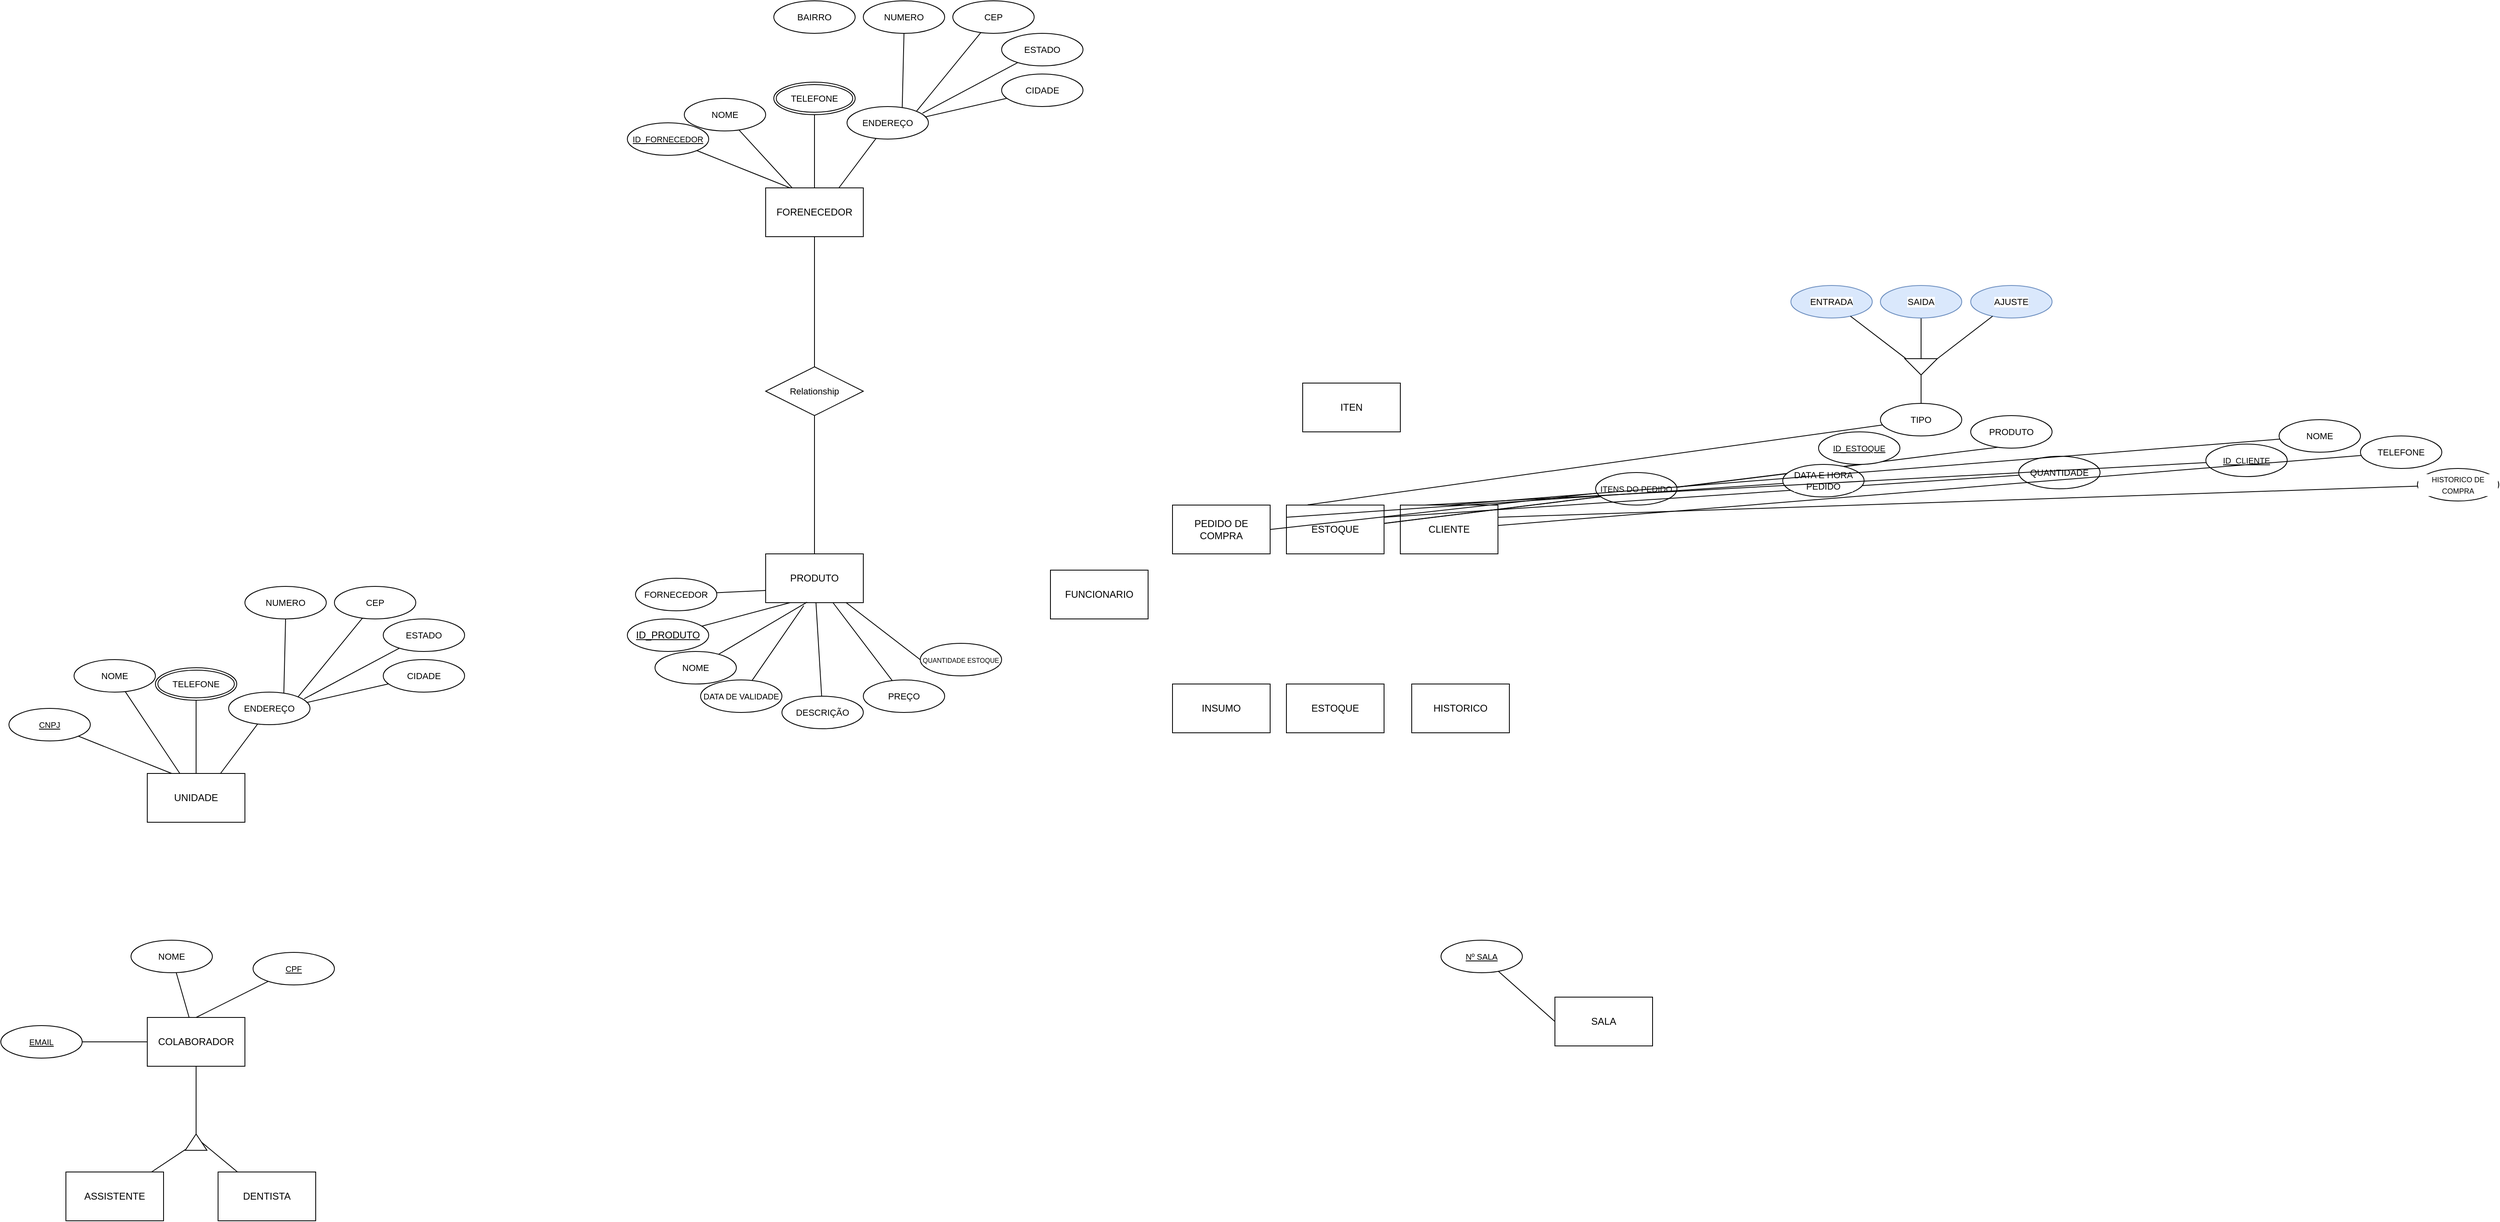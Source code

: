 <mxfile version="24.4.0" type="github">
  <diagram name="Página-1" id="sjnM--gIX61gZ9Nr2OTS">
    <mxGraphModel dx="3361" dy="2460" grid="1" gridSize="10" guides="1" tooltips="1" connect="1" arrows="1" fold="1" page="1" pageScale="1" pageWidth="827" pageHeight="1169" math="0" shadow="0">
      <root>
        <mxCell id="0" />
        <mxCell id="1" parent="0" />
        <mxCell id="8owuQO46JdRlv9yFXmdw-1" value="ITEN" style="rounded=0;whiteSpace=wrap;html=1;" vertex="1" parent="1">
          <mxGeometry x="800" y="-100" width="120" height="60" as="geometry" />
        </mxCell>
        <mxCell id="F1vruIVf_fd0uhkr9uQT-68" style="edgeStyle=none;rounded=0;orthogonalLoop=1;jettySize=auto;html=1;entryX=0.5;entryY=1;entryDx=0;entryDy=0;strokeColor=default;align=center;verticalAlign=middle;fontFamily=Helvetica;fontSize=11;fontColor=default;labelBackgroundColor=default;endArrow=none;endFill=0;" edge="1" parent="1" source="8owuQO46JdRlv9yFXmdw-3" target="F1vruIVf_fd0uhkr9uQT-67">
          <mxGeometry relative="1" as="geometry" />
        </mxCell>
        <mxCell id="8owuQO46JdRlv9yFXmdw-2" value="FUNCIONARIO" style="rounded=0;whiteSpace=wrap;html=1;" parent="1" vertex="1">
          <mxGeometry x="490" y="130" width="120" height="60" as="geometry" />
        </mxCell>
        <mxCell id="8owuQO46JdRlv9yFXmdw-3" value="PRODUTO" style="rounded=0;whiteSpace=wrap;html=1;direction=east;" parent="1" vertex="1">
          <mxGeometry x="140" y="110" width="120" height="60" as="geometry" />
        </mxCell>
        <mxCell id="8owuQO46JdRlv9yFXmdw-4" value="FORENECEDOR" style="rounded=0;whiteSpace=wrap;html=1;" parent="1" vertex="1">
          <mxGeometry x="140" y="-340" width="120" height="60" as="geometry" />
        </mxCell>
        <mxCell id="8owuQO46JdRlv9yFXmdw-5" value="PEDIDO DE COMPRA" style="rounded=0;whiteSpace=wrap;html=1;" parent="1" vertex="1">
          <mxGeometry x="640" y="50" width="120" height="60" as="geometry" />
        </mxCell>
        <mxCell id="8owuQO46JdRlv9yFXmdw-6" value="CLIENTE" style="rounded=0;whiteSpace=wrap;html=1;" parent="1" vertex="1">
          <mxGeometry x="920" y="50" width="120" height="60" as="geometry" />
        </mxCell>
        <mxCell id="F1vruIVf_fd0uhkr9uQT-33" style="edgeStyle=none;rounded=0;orthogonalLoop=1;jettySize=auto;html=1;strokeColor=default;align=center;verticalAlign=middle;fontFamily=Helvetica;fontSize=11;fontColor=default;labelBackgroundColor=default;endArrow=none;endFill=0;entryX=0.659;entryY=0.963;entryDx=0;entryDy=0;entryPerimeter=0;" edge="1" parent="1" source="8owuQO46JdRlv9yFXmdw-7" target="F1vruIVf_fd0uhkr9uQT-34">
          <mxGeometry relative="1" as="geometry">
            <mxPoint x="1430" y="-60" as="targetPoint" />
          </mxGeometry>
        </mxCell>
        <mxCell id="F1vruIVf_fd0uhkr9uQT-48" style="edgeStyle=none;rounded=0;orthogonalLoop=1;jettySize=auto;html=1;strokeColor=default;align=center;verticalAlign=middle;fontFamily=Helvetica;fontSize=11;fontColor=default;labelBackgroundColor=default;endArrow=none;endFill=0;entryX=0.33;entryY=0.974;entryDx=0;entryDy=0;entryPerimeter=0;" edge="1" parent="1" source="8owuQO46JdRlv9yFXmdw-7" target="F1vruIVf_fd0uhkr9uQT-50">
          <mxGeometry relative="1" as="geometry">
            <mxPoint x="1650" as="targetPoint" />
          </mxGeometry>
        </mxCell>
        <mxCell id="8owuQO46JdRlv9yFXmdw-7" value="ESTOQUE" style="rounded=0;whiteSpace=wrap;html=1;" parent="1" vertex="1">
          <mxGeometry x="780" y="50" width="120" height="60" as="geometry" />
        </mxCell>
        <mxCell id="8owuQO46JdRlv9yFXmdw-9" style="rounded=0;orthogonalLoop=1;jettySize=auto;html=1;endArrow=none;endFill=0;entryX=0.25;entryY=1;entryDx=0;entryDy=0;" parent="1" source="8owuQO46JdRlv9yFXmdw-8" target="8owuQO46JdRlv9yFXmdw-3" edge="1">
          <mxGeometry relative="1" as="geometry">
            <mxPoint x="170" y="370" as="targetPoint" />
          </mxGeometry>
        </mxCell>
        <mxCell id="8owuQO46JdRlv9yFXmdw-8" value="ID_PRODUTO" style="ellipse;whiteSpace=wrap;html=1;align=center;fontStyle=4;direction=east;" parent="1" vertex="1">
          <mxGeometry x="-30" y="190" width="100" height="40" as="geometry" />
        </mxCell>
        <mxCell id="8owuQO46JdRlv9yFXmdw-11" style="edgeStyle=none;rounded=0;orthogonalLoop=1;jettySize=auto;html=1;strokeColor=default;align=center;verticalAlign=middle;fontFamily=Helvetica;fontSize=11;fontColor=default;labelBackgroundColor=default;endArrow=none;endFill=0;entryX=0.425;entryY=0.989;entryDx=0;entryDy=0;entryPerimeter=0;" parent="1" source="8owuQO46JdRlv9yFXmdw-10" target="8owuQO46JdRlv9yFXmdw-3" edge="1">
          <mxGeometry relative="1" as="geometry">
            <mxPoint x="190.04" y="370" as="targetPoint" />
          </mxGeometry>
        </mxCell>
        <mxCell id="8owuQO46JdRlv9yFXmdw-10" value="NOME" style="ellipse;whiteSpace=wrap;html=1;align=center;fontFamily=Helvetica;fontSize=11;fontColor=default;labelBackgroundColor=default;direction=east;" parent="1" vertex="1">
          <mxGeometry x="4" y="230" width="100" height="40" as="geometry" />
        </mxCell>
        <mxCell id="8owuQO46JdRlv9yFXmdw-13" style="edgeStyle=none;rounded=0;orthogonalLoop=1;jettySize=auto;html=1;strokeColor=default;align=center;verticalAlign=middle;fontFamily=Helvetica;fontSize=11;fontColor=default;labelBackgroundColor=default;endArrow=none;endFill=0;" parent="1" source="8owuQO46JdRlv9yFXmdw-12" target="8owuQO46JdRlv9yFXmdw-3" edge="1">
          <mxGeometry relative="1" as="geometry">
            <mxPoint x="207.5" y="370" as="targetPoint" />
          </mxGeometry>
        </mxCell>
        <mxCell id="8owuQO46JdRlv9yFXmdw-12" value="DESCRIÇÃO" style="ellipse;whiteSpace=wrap;html=1;align=center;fontFamily=Helvetica;fontSize=11;fontColor=default;labelBackgroundColor=default;direction=east;" parent="1" vertex="1">
          <mxGeometry x="160" y="285" width="100" height="40" as="geometry" />
        </mxCell>
        <mxCell id="8owuQO46JdRlv9yFXmdw-16" style="edgeStyle=none;rounded=0;orthogonalLoop=1;jettySize=auto;html=1;strokeColor=default;align=center;verticalAlign=middle;fontFamily=Helvetica;fontSize=11;fontColor=default;labelBackgroundColor=default;endArrow=none;endFill=0;" parent="1" source="8owuQO46JdRlv9yFXmdw-14" target="8owuQO46JdRlv9yFXmdw-3" edge="1">
          <mxGeometry relative="1" as="geometry">
            <mxPoint x="227.692" y="370" as="targetPoint" />
          </mxGeometry>
        </mxCell>
        <mxCell id="8owuQO46JdRlv9yFXmdw-14" value="PREÇO" style="ellipse;whiteSpace=wrap;html=1;align=center;fontFamily=Helvetica;fontSize=11;fontColor=default;labelBackgroundColor=default;direction=east;" parent="1" vertex="1">
          <mxGeometry x="260" y="265" width="100" height="40" as="geometry" />
        </mxCell>
        <mxCell id="8owuQO46JdRlv9yFXmdw-17" style="edgeStyle=none;rounded=0;orthogonalLoop=1;jettySize=auto;html=1;strokeColor=default;align=center;verticalAlign=middle;fontFamily=Helvetica;fontSize=11;fontColor=default;labelBackgroundColor=default;endArrow=none;endFill=0;exitX=0.187;exitY=0.864;exitDx=0;exitDy=0;exitPerimeter=0;" parent="1" source="8owuQO46JdRlv9yFXmdw-19" target="8owuQO46JdRlv9yFXmdw-3" edge="1">
          <mxGeometry relative="1" as="geometry">
            <mxPoint x="364.645" y="304.142" as="sourcePoint" />
            <mxPoint x="247.203" y="370" as="targetPoint" />
          </mxGeometry>
        </mxCell>
        <mxCell id="8owuQO46JdRlv9yFXmdw-19" value="&lt;font style=&quot;font-size: 8px;&quot;&gt;QUANTIDADE ESTOQUE&lt;/font&gt;" style="ellipse;whiteSpace=wrap;html=1;align=center;fontFamily=Helvetica;fontSize=11;fontColor=default;labelBackgroundColor=default;direction=east;" parent="1" vertex="1">
          <mxGeometry x="330" y="220" width="100" height="40" as="geometry" />
        </mxCell>
        <mxCell id="8owuQO46JdRlv9yFXmdw-22" style="edgeStyle=none;rounded=0;orthogonalLoop=1;jettySize=auto;html=1;strokeColor=default;align=center;verticalAlign=middle;fontFamily=Helvetica;fontSize=11;fontColor=default;labelBackgroundColor=default;endArrow=none;endFill=0;entryX=0;entryY=0.75;entryDx=0;entryDy=0;" parent="1" source="8owuQO46JdRlv9yFXmdw-21" target="8owuQO46JdRlv9yFXmdw-3" edge="1">
          <mxGeometry relative="1" as="geometry">
            <mxPoint x="147.08" y="369.88" as="targetPoint" />
          </mxGeometry>
        </mxCell>
        <mxCell id="8owuQO46JdRlv9yFXmdw-21" value="FORNECEDOR" style="ellipse;whiteSpace=wrap;html=1;align=center;fontFamily=Helvetica;fontSize=11;fontColor=default;labelBackgroundColor=default;direction=east;" parent="1" vertex="1">
          <mxGeometry x="-20" y="140" width="100" height="40" as="geometry" />
        </mxCell>
        <mxCell id="8owuQO46JdRlv9yFXmdw-24" style="edgeStyle=none;rounded=0;orthogonalLoop=1;jettySize=auto;html=1;strokeColor=default;align=center;verticalAlign=middle;fontFamily=Helvetica;fontSize=11;fontColor=default;labelBackgroundColor=default;endArrow=none;endFill=0;entryX=0.39;entryY=1.06;entryDx=0;entryDy=0;entryPerimeter=0;" parent="1" source="8owuQO46JdRlv9yFXmdw-23" target="8owuQO46JdRlv9yFXmdw-3" edge="1">
          <mxGeometry relative="1" as="geometry">
            <mxPoint x="200" y="170" as="targetPoint" />
          </mxGeometry>
        </mxCell>
        <mxCell id="8owuQO46JdRlv9yFXmdw-23" value="&lt;font style=&quot;font-size: 10px;&quot;&gt;DATA DE VALIDADE&lt;/font&gt;" style="ellipse;whiteSpace=wrap;html=1;align=center;fontFamily=Helvetica;fontSize=11;fontColor=default;labelBackgroundColor=default;direction=east;" parent="1" vertex="1">
          <mxGeometry x="60" y="265" width="100" height="40" as="geometry" />
        </mxCell>
        <mxCell id="8owuQO46JdRlv9yFXmdw-26" style="edgeStyle=none;rounded=0;orthogonalLoop=1;jettySize=auto;html=1;entryX=0.25;entryY=0;entryDx=0;entryDy=0;strokeColor=default;align=center;verticalAlign=middle;fontFamily=Helvetica;fontSize=11;fontColor=default;labelBackgroundColor=default;endArrow=none;endFill=0;" parent="1" source="8owuQO46JdRlv9yFXmdw-25" target="8owuQO46JdRlv9yFXmdw-4" edge="1">
          <mxGeometry relative="1" as="geometry" />
        </mxCell>
        <mxCell id="8owuQO46JdRlv9yFXmdw-25" value="&lt;font style=&quot;font-size: 10px;&quot;&gt;ID_FORNECEDOR&lt;/font&gt;" style="ellipse;whiteSpace=wrap;html=1;align=center;fontStyle=4;" parent="1" vertex="1">
          <mxGeometry x="-30" y="-420" width="100" height="40" as="geometry" />
        </mxCell>
        <mxCell id="8owuQO46JdRlv9yFXmdw-29" style="edgeStyle=none;rounded=0;orthogonalLoop=1;jettySize=auto;html=1;strokeColor=default;align=center;verticalAlign=middle;fontFamily=Helvetica;fontSize=11;fontColor=default;labelBackgroundColor=default;endArrow=none;endFill=0;" parent="1" source="8owuQO46JdRlv9yFXmdw-27" target="8owuQO46JdRlv9yFXmdw-4" edge="1">
          <mxGeometry relative="1" as="geometry" />
        </mxCell>
        <mxCell id="8owuQO46JdRlv9yFXmdw-27" value="NOME" style="ellipse;whiteSpace=wrap;html=1;align=center;fontFamily=Helvetica;fontSize=11;fontColor=default;labelBackgroundColor=default;" parent="1" vertex="1">
          <mxGeometry x="40" y="-450" width="100" height="40" as="geometry" />
        </mxCell>
        <mxCell id="8owuQO46JdRlv9yFXmdw-30" style="edgeStyle=none;rounded=0;orthogonalLoop=1;jettySize=auto;html=1;strokeColor=default;align=center;verticalAlign=middle;fontFamily=Helvetica;fontSize=11;fontColor=default;labelBackgroundColor=default;endArrow=none;endFill=0;" parent="1" source="8owuQO46JdRlv9yFXmdw-28" target="8owuQO46JdRlv9yFXmdw-4" edge="1">
          <mxGeometry relative="1" as="geometry" />
        </mxCell>
        <mxCell id="8owuQO46JdRlv9yFXmdw-28" value="TELEFONE" style="ellipse;shape=doubleEllipse;margin=3;whiteSpace=wrap;html=1;align=center;fontFamily=Helvetica;fontSize=11;fontColor=default;labelBackgroundColor=default;" parent="1" vertex="1">
          <mxGeometry x="150" y="-470" width="100" height="40" as="geometry" />
        </mxCell>
        <mxCell id="8owuQO46JdRlv9yFXmdw-32" style="edgeStyle=none;rounded=0;orthogonalLoop=1;jettySize=auto;html=1;entryX=0.75;entryY=0;entryDx=0;entryDy=0;strokeColor=default;align=center;verticalAlign=middle;fontFamily=Helvetica;fontSize=11;fontColor=default;labelBackgroundColor=default;endArrow=none;endFill=0;" parent="1" source="8owuQO46JdRlv9yFXmdw-31" target="8owuQO46JdRlv9yFXmdw-4" edge="1">
          <mxGeometry relative="1" as="geometry" />
        </mxCell>
        <mxCell id="8owuQO46JdRlv9yFXmdw-33" style="edgeStyle=none;rounded=0;orthogonalLoop=1;jettySize=auto;html=1;strokeColor=default;align=center;verticalAlign=middle;fontFamily=Helvetica;fontSize=11;fontColor=default;labelBackgroundColor=default;endArrow=none;endFill=0;entryX=0.5;entryY=1;entryDx=0;entryDy=0;exitX=0.678;exitY=0.066;exitDx=0;exitDy=0;exitPerimeter=0;" parent="1" source="8owuQO46JdRlv9yFXmdw-31" target="8owuQO46JdRlv9yFXmdw-34" edge="1">
          <mxGeometry relative="1" as="geometry">
            <mxPoint x="310" y="-520" as="targetPoint" />
          </mxGeometry>
        </mxCell>
        <mxCell id="8owuQO46JdRlv9yFXmdw-31" value="ENDEREÇO" style="ellipse;whiteSpace=wrap;html=1;align=center;fontFamily=Helvetica;fontSize=11;fontColor=default;labelBackgroundColor=default;" parent="1" vertex="1">
          <mxGeometry x="240" y="-440" width="100" height="40" as="geometry" />
        </mxCell>
        <mxCell id="8owuQO46JdRlv9yFXmdw-34" value="NUMERO" style="ellipse;whiteSpace=wrap;html=1;align=center;fontFamily=Helvetica;fontSize=11;fontColor=default;labelBackgroundColor=default;" parent="1" vertex="1">
          <mxGeometry x="260" y="-570" width="100" height="40" as="geometry" />
        </mxCell>
        <mxCell id="8owuQO46JdRlv9yFXmdw-36" style="edgeStyle=none;rounded=0;orthogonalLoop=1;jettySize=auto;html=1;entryX=1;entryY=0;entryDx=0;entryDy=0;strokeColor=default;align=center;verticalAlign=middle;fontFamily=Helvetica;fontSize=11;fontColor=default;labelBackgroundColor=default;endArrow=none;endFill=0;" parent="1" source="8owuQO46JdRlv9yFXmdw-35" target="8owuQO46JdRlv9yFXmdw-31" edge="1">
          <mxGeometry relative="1" as="geometry" />
        </mxCell>
        <mxCell id="8owuQO46JdRlv9yFXmdw-35" value="CEP" style="ellipse;whiteSpace=wrap;html=1;align=center;fontFamily=Helvetica;fontSize=11;fontColor=default;labelBackgroundColor=default;" parent="1" vertex="1">
          <mxGeometry x="370" y="-570" width="100" height="40" as="geometry" />
        </mxCell>
        <mxCell id="8owuQO46JdRlv9yFXmdw-37" value="ESTADO" style="ellipse;whiteSpace=wrap;html=1;align=center;fontFamily=Helvetica;fontSize=11;fontColor=default;labelBackgroundColor=default;" parent="1" vertex="1">
          <mxGeometry x="430" y="-530" width="100" height="40" as="geometry" />
        </mxCell>
        <mxCell id="8owuQO46JdRlv9yFXmdw-38" value="CIDADE" style="ellipse;whiteSpace=wrap;html=1;align=center;fontFamily=Helvetica;fontSize=11;fontColor=default;labelBackgroundColor=default;" parent="1" vertex="1">
          <mxGeometry x="430" y="-480" width="100" height="40" as="geometry" />
        </mxCell>
        <mxCell id="8owuQO46JdRlv9yFXmdw-39" style="edgeStyle=none;rounded=0;orthogonalLoop=1;jettySize=auto;html=1;entryX=0.956;entryY=0.321;entryDx=0;entryDy=0;entryPerimeter=0;strokeColor=default;align=center;verticalAlign=middle;fontFamily=Helvetica;fontSize=11;fontColor=default;labelBackgroundColor=default;endArrow=none;endFill=0;" parent="1" source="8owuQO46JdRlv9yFXmdw-38" target="8owuQO46JdRlv9yFXmdw-31" edge="1">
          <mxGeometry relative="1" as="geometry" />
        </mxCell>
        <mxCell id="8owuQO46JdRlv9yFXmdw-40" style="edgeStyle=none;rounded=0;orthogonalLoop=1;jettySize=auto;html=1;entryX=0.928;entryY=0.205;entryDx=0;entryDy=0;entryPerimeter=0;strokeColor=default;align=center;verticalAlign=middle;fontFamily=Helvetica;fontSize=11;fontColor=default;labelBackgroundColor=default;endArrow=none;endFill=0;" parent="1" source="8owuQO46JdRlv9yFXmdw-37" target="8owuQO46JdRlv9yFXmdw-31" edge="1">
          <mxGeometry relative="1" as="geometry" />
        </mxCell>
        <mxCell id="8owuQO46JdRlv9yFXmdw-41" value="BAIRRO" style="ellipse;whiteSpace=wrap;html=1;align=center;fontFamily=Helvetica;fontSize=11;fontColor=default;labelBackgroundColor=default;" parent="1" vertex="1">
          <mxGeometry x="150" y="-570" width="100" height="40" as="geometry" />
        </mxCell>
        <mxCell id="3QUPYxiof6qL5VCBH--U-45" style="edgeStyle=none;rounded=0;orthogonalLoop=1;jettySize=auto;html=1;entryX=1;entryY=0.5;entryDx=0;entryDy=0;strokeColor=default;align=center;verticalAlign=middle;fontFamily=Helvetica;fontSize=11;fontColor=default;labelBackgroundColor=default;endArrow=none;endFill=0;" edge="1" parent="1" source="stdZAMXeohNEDubxUgeH-2" target="3QUPYxiof6qL5VCBH--U-41">
          <mxGeometry relative="1" as="geometry" />
        </mxCell>
        <mxCell id="stdZAMXeohNEDubxUgeH-2" value="COLABORADOR" style="rounded=0;whiteSpace=wrap;html=1;" vertex="1" parent="1">
          <mxGeometry x="-620" y="680" width="120" height="60" as="geometry" />
        </mxCell>
        <mxCell id="stdZAMXeohNEDubxUgeH-3" value="SALA" style="rounded=0;whiteSpace=wrap;html=1;" vertex="1" parent="1">
          <mxGeometry x="1110" y="655" width="120" height="60" as="geometry" />
        </mxCell>
        <mxCell id="stdZAMXeohNEDubxUgeH-4" value="INSUMO" style="rounded=0;whiteSpace=wrap;html=1;" vertex="1" parent="1">
          <mxGeometry x="640" y="270" width="120" height="60" as="geometry" />
        </mxCell>
        <mxCell id="stdZAMXeohNEDubxUgeH-5" value="ESTOQUE" style="rounded=0;whiteSpace=wrap;html=1;" vertex="1" parent="1">
          <mxGeometry x="780" y="270" width="120" height="60" as="geometry" />
        </mxCell>
        <mxCell id="stdZAMXeohNEDubxUgeH-6" value="HISTORICO" style="rounded=0;whiteSpace=wrap;html=1;" vertex="1" parent="1">
          <mxGeometry x="934" y="270" width="120" height="60" as="geometry" />
        </mxCell>
        <mxCell id="3QUPYxiof6qL5VCBH--U-23" value="UNIDADE" style="rounded=0;whiteSpace=wrap;html=1;" vertex="1" parent="1">
          <mxGeometry x="-620" y="380" width="120" height="60" as="geometry" />
        </mxCell>
        <mxCell id="3QUPYxiof6qL5VCBH--U-24" style="edgeStyle=none;rounded=0;orthogonalLoop=1;jettySize=auto;html=1;entryX=0.25;entryY=0;entryDx=0;entryDy=0;strokeColor=default;align=center;verticalAlign=middle;fontFamily=Helvetica;fontSize=11;fontColor=default;labelBackgroundColor=default;endArrow=none;endFill=0;" edge="1" parent="1" source="3QUPYxiof6qL5VCBH--U-25" target="3QUPYxiof6qL5VCBH--U-23">
          <mxGeometry relative="1" as="geometry" />
        </mxCell>
        <mxCell id="3QUPYxiof6qL5VCBH--U-25" value="&lt;span style=&quot;font-size: 10px;&quot;&gt;CNPJ&lt;/span&gt;" style="ellipse;whiteSpace=wrap;html=1;align=center;fontStyle=4;" vertex="1" parent="1">
          <mxGeometry x="-790" y="300" width="100" height="40" as="geometry" />
        </mxCell>
        <mxCell id="3QUPYxiof6qL5VCBH--U-26" style="edgeStyle=none;rounded=0;orthogonalLoop=1;jettySize=auto;html=1;strokeColor=default;align=center;verticalAlign=middle;fontFamily=Helvetica;fontSize=11;fontColor=default;labelBackgroundColor=default;endArrow=none;endFill=0;" edge="1" parent="1" source="3QUPYxiof6qL5VCBH--U-27" target="3QUPYxiof6qL5VCBH--U-23">
          <mxGeometry relative="1" as="geometry" />
        </mxCell>
        <mxCell id="3QUPYxiof6qL5VCBH--U-27" value="NOME" style="ellipse;whiteSpace=wrap;html=1;align=center;fontFamily=Helvetica;fontSize=11;fontColor=default;labelBackgroundColor=default;" vertex="1" parent="1">
          <mxGeometry x="-710" y="240" width="100" height="40" as="geometry" />
        </mxCell>
        <mxCell id="3QUPYxiof6qL5VCBH--U-28" style="edgeStyle=none;rounded=0;orthogonalLoop=1;jettySize=auto;html=1;strokeColor=default;align=center;verticalAlign=middle;fontFamily=Helvetica;fontSize=11;fontColor=default;labelBackgroundColor=default;endArrow=none;endFill=0;" edge="1" parent="1" source="3QUPYxiof6qL5VCBH--U-29" target="3QUPYxiof6qL5VCBH--U-23">
          <mxGeometry relative="1" as="geometry" />
        </mxCell>
        <mxCell id="3QUPYxiof6qL5VCBH--U-29" value="TELEFONE" style="ellipse;shape=doubleEllipse;margin=3;whiteSpace=wrap;html=1;align=center;fontFamily=Helvetica;fontSize=11;fontColor=default;labelBackgroundColor=default;" vertex="1" parent="1">
          <mxGeometry x="-610" y="250" width="100" height="40" as="geometry" />
        </mxCell>
        <mxCell id="3QUPYxiof6qL5VCBH--U-30" style="edgeStyle=none;rounded=0;orthogonalLoop=1;jettySize=auto;html=1;entryX=0.75;entryY=0;entryDx=0;entryDy=0;strokeColor=default;align=center;verticalAlign=middle;fontFamily=Helvetica;fontSize=11;fontColor=default;labelBackgroundColor=default;endArrow=none;endFill=0;" edge="1" parent="1" source="3QUPYxiof6qL5VCBH--U-32" target="3QUPYxiof6qL5VCBH--U-23">
          <mxGeometry relative="1" as="geometry" />
        </mxCell>
        <mxCell id="3QUPYxiof6qL5VCBH--U-31" style="edgeStyle=none;rounded=0;orthogonalLoop=1;jettySize=auto;html=1;strokeColor=default;align=center;verticalAlign=middle;fontFamily=Helvetica;fontSize=11;fontColor=default;labelBackgroundColor=default;endArrow=none;endFill=0;entryX=0.5;entryY=1;entryDx=0;entryDy=0;exitX=0.678;exitY=0.066;exitDx=0;exitDy=0;exitPerimeter=0;" edge="1" parent="1" source="3QUPYxiof6qL5VCBH--U-32" target="3QUPYxiof6qL5VCBH--U-33">
          <mxGeometry relative="1" as="geometry">
            <mxPoint x="-450" y="200" as="targetPoint" />
          </mxGeometry>
        </mxCell>
        <mxCell id="3QUPYxiof6qL5VCBH--U-32" value="ENDEREÇO" style="ellipse;whiteSpace=wrap;html=1;align=center;fontFamily=Helvetica;fontSize=11;fontColor=default;labelBackgroundColor=default;" vertex="1" parent="1">
          <mxGeometry x="-520" y="280" width="100" height="40" as="geometry" />
        </mxCell>
        <mxCell id="3QUPYxiof6qL5VCBH--U-33" value="NUMERO" style="ellipse;whiteSpace=wrap;html=1;align=center;fontFamily=Helvetica;fontSize=11;fontColor=default;labelBackgroundColor=default;" vertex="1" parent="1">
          <mxGeometry x="-500" y="150" width="100" height="40" as="geometry" />
        </mxCell>
        <mxCell id="3QUPYxiof6qL5VCBH--U-34" style="edgeStyle=none;rounded=0;orthogonalLoop=1;jettySize=auto;html=1;entryX=1;entryY=0;entryDx=0;entryDy=0;strokeColor=default;align=center;verticalAlign=middle;fontFamily=Helvetica;fontSize=11;fontColor=default;labelBackgroundColor=default;endArrow=none;endFill=0;" edge="1" parent="1" source="3QUPYxiof6qL5VCBH--U-35" target="3QUPYxiof6qL5VCBH--U-32">
          <mxGeometry relative="1" as="geometry" />
        </mxCell>
        <mxCell id="3QUPYxiof6qL5VCBH--U-35" value="CEP" style="ellipse;whiteSpace=wrap;html=1;align=center;fontFamily=Helvetica;fontSize=11;fontColor=default;labelBackgroundColor=default;" vertex="1" parent="1">
          <mxGeometry x="-390" y="150" width="100" height="40" as="geometry" />
        </mxCell>
        <mxCell id="3QUPYxiof6qL5VCBH--U-36" value="ESTADO" style="ellipse;whiteSpace=wrap;html=1;align=center;fontFamily=Helvetica;fontSize=11;fontColor=default;labelBackgroundColor=default;" vertex="1" parent="1">
          <mxGeometry x="-330" y="190" width="100" height="40" as="geometry" />
        </mxCell>
        <mxCell id="3QUPYxiof6qL5VCBH--U-37" value="CIDADE" style="ellipse;whiteSpace=wrap;html=1;align=center;fontFamily=Helvetica;fontSize=11;fontColor=default;labelBackgroundColor=default;" vertex="1" parent="1">
          <mxGeometry x="-330" y="240" width="100" height="40" as="geometry" />
        </mxCell>
        <mxCell id="3QUPYxiof6qL5VCBH--U-38" style="edgeStyle=none;rounded=0;orthogonalLoop=1;jettySize=auto;html=1;entryX=0.956;entryY=0.321;entryDx=0;entryDy=0;entryPerimeter=0;strokeColor=default;align=center;verticalAlign=middle;fontFamily=Helvetica;fontSize=11;fontColor=default;labelBackgroundColor=default;endArrow=none;endFill=0;" edge="1" parent="1" source="3QUPYxiof6qL5VCBH--U-37" target="3QUPYxiof6qL5VCBH--U-32">
          <mxGeometry relative="1" as="geometry" />
        </mxCell>
        <mxCell id="3QUPYxiof6qL5VCBH--U-39" style="edgeStyle=none;rounded=0;orthogonalLoop=1;jettySize=auto;html=1;entryX=0.928;entryY=0.205;entryDx=0;entryDy=0;entryPerimeter=0;strokeColor=default;align=center;verticalAlign=middle;fontFamily=Helvetica;fontSize=11;fontColor=default;labelBackgroundColor=default;endArrow=none;endFill=0;" edge="1" parent="1" source="3QUPYxiof6qL5VCBH--U-36" target="3QUPYxiof6qL5VCBH--U-32">
          <mxGeometry relative="1" as="geometry" />
        </mxCell>
        <mxCell id="3QUPYxiof6qL5VCBH--U-41" value="" style="triangle;whiteSpace=wrap;html=1;fontFamily=Helvetica;fontSize=11;fontColor=default;labelBackgroundColor=default;rotation=-90;" vertex="1" parent="1">
          <mxGeometry x="-570" y="820" width="20" height="26.67" as="geometry" />
        </mxCell>
        <mxCell id="3QUPYxiof6qL5VCBH--U-47" style="edgeStyle=none;rounded=0;orthogonalLoop=1;jettySize=auto;html=1;entryX=0.044;entryY=0.004;entryDx=0;entryDy=0;strokeColor=default;align=center;verticalAlign=middle;fontFamily=Helvetica;fontSize=11;fontColor=default;labelBackgroundColor=default;endArrow=none;endFill=0;entryPerimeter=0;" edge="1" parent="1" source="3QUPYxiof6qL5VCBH--U-43" target="3QUPYxiof6qL5VCBH--U-41">
          <mxGeometry relative="1" as="geometry" />
        </mxCell>
        <mxCell id="3QUPYxiof6qL5VCBH--U-43" value="ASSISTENTE" style="rounded=0;whiteSpace=wrap;html=1;" vertex="1" parent="1">
          <mxGeometry x="-720" y="870" width="120" height="60" as="geometry" />
        </mxCell>
        <mxCell id="F1vruIVf_fd0uhkr9uQT-32" style="edgeStyle=none;rounded=0;orthogonalLoop=1;jettySize=auto;html=1;entryX=1;entryY=0.5;entryDx=0;entryDy=0;strokeColor=default;align=center;verticalAlign=middle;fontFamily=Helvetica;fontSize=11;fontColor=default;labelBackgroundColor=default;endArrow=none;endFill=0;" edge="1" parent="1" source="F1vruIVf_fd0uhkr9uQT-31" target="8owuQO46JdRlv9yFXmdw-5">
          <mxGeometry relative="1" as="geometry" />
        </mxCell>
        <mxCell id="3QUPYxiof6qL5VCBH--U-46" style="edgeStyle=none;rounded=0;orthogonalLoop=1;jettySize=auto;html=1;entryX=0.5;entryY=1;entryDx=0;entryDy=0;strokeColor=default;align=center;verticalAlign=middle;fontFamily=Helvetica;fontSize=11;fontColor=default;labelBackgroundColor=default;endArrow=none;endFill=0;" edge="1" parent="1" source="3QUPYxiof6qL5VCBH--U-44" target="3QUPYxiof6qL5VCBH--U-41">
          <mxGeometry relative="1" as="geometry" />
        </mxCell>
        <mxCell id="F1vruIVf_fd0uhkr9uQT-31" value="&lt;font style=&quot;font-size: 10px;&quot;&gt;ITENS DO PEDIDO&lt;/font&gt;" style="ellipse;whiteSpace=wrap;html=1;align=center;fontFamily=Helvetica;fontSize=11;fontColor=default;labelBackgroundColor=default;" vertex="1" parent="1">
          <mxGeometry x="1160" y="10" width="100" height="40" as="geometry" />
        </mxCell>
        <mxCell id="3QUPYxiof6qL5VCBH--U-44" value="DENTISTA" style="rounded=0;whiteSpace=wrap;html=1;" vertex="1" parent="1">
          <mxGeometry x="-533" y="870" width="120" height="60" as="geometry" />
        </mxCell>
        <mxCell id="F1vruIVf_fd0uhkr9uQT-34" value="&lt;font style=&quot;font-size: 10px;&quot;&gt;ID_ESTOQUE&lt;/font&gt;" style="ellipse;whiteSpace=wrap;html=1;align=center;fontStyle=4;" vertex="1" parent="1">
          <mxGeometry x="1434" y="-40" width="100" height="40" as="geometry" />
        </mxCell>
        <mxCell id="3QUPYxiof6qL5VCBH--U-49" style="edgeStyle=none;rounded=0;orthogonalLoop=1;jettySize=auto;html=1;entryX=0.5;entryY=0;entryDx=0;entryDy=0;strokeColor=default;align=center;verticalAlign=middle;fontFamily=Helvetica;fontSize=11;fontColor=default;labelBackgroundColor=default;endArrow=none;endFill=0;" edge="1" parent="1" source="3QUPYxiof6qL5VCBH--U-48" target="stdZAMXeohNEDubxUgeH-2">
          <mxGeometry relative="1" as="geometry" />
        </mxCell>
        <mxCell id="F1vruIVf_fd0uhkr9uQT-36" style="edgeStyle=none;rounded=0;orthogonalLoop=1;jettySize=auto;html=1;strokeColor=default;align=center;verticalAlign=middle;fontFamily=Helvetica;fontSize=11;fontColor=default;labelBackgroundColor=default;endArrow=none;endFill=0;entryX=1;entryY=0.5;entryDx=0;entryDy=0;" edge="1" parent="1" source="F1vruIVf_fd0uhkr9uQT-37" target="F1vruIVf_fd0uhkr9uQT-38">
          <mxGeometry relative="1" as="geometry">
            <mxPoint x="1560.5" y="-150" as="targetPoint" />
          </mxGeometry>
        </mxCell>
        <mxCell id="3QUPYxiof6qL5VCBH--U-48" value="&lt;span style=&quot;font-size: 10px;&quot;&gt;CPF&lt;/span&gt;" style="ellipse;whiteSpace=wrap;html=1;align=center;fontStyle=4;" vertex="1" parent="1">
          <mxGeometry x="-490" y="600" width="100" height="40" as="geometry" />
        </mxCell>
        <mxCell id="F1vruIVf_fd0uhkr9uQT-47" style="edgeStyle=none;rounded=0;orthogonalLoop=1;jettySize=auto;html=1;strokeColor=default;align=center;verticalAlign=middle;fontFamily=Helvetica;fontSize=11;fontColor=default;labelBackgroundColor=default;endArrow=none;endFill=0;entryX=0.217;entryY=-0.005;entryDx=0;entryDy=0;entryPerimeter=0;" edge="1" parent="1" source="F1vruIVf_fd0uhkr9uQT-37" target="8owuQO46JdRlv9yFXmdw-7">
          <mxGeometry relative="1" as="geometry">
            <mxPoint x="1560" y="30" as="targetPoint" />
          </mxGeometry>
        </mxCell>
        <mxCell id="3QUPYxiof6qL5VCBH--U-51" style="edgeStyle=none;rounded=0;orthogonalLoop=1;jettySize=auto;html=1;entryX=0;entryY=0.5;entryDx=0;entryDy=0;strokeColor=default;align=center;verticalAlign=middle;fontFamily=Helvetica;fontSize=11;fontColor=default;labelBackgroundColor=default;endArrow=none;endFill=0;" edge="1" parent="1" source="3QUPYxiof6qL5VCBH--U-50" target="stdZAMXeohNEDubxUgeH-2">
          <mxGeometry relative="1" as="geometry" />
        </mxCell>
        <mxCell id="F1vruIVf_fd0uhkr9uQT-37" value="TIPO" style="ellipse;whiteSpace=wrap;html=1;align=center;fontFamily=Helvetica;fontSize=11;fontColor=default;labelBackgroundColor=default;" vertex="1" parent="1">
          <mxGeometry x="1510" y="-75" width="100" height="40" as="geometry" />
        </mxCell>
        <mxCell id="3QUPYxiof6qL5VCBH--U-50" value="&lt;span style=&quot;font-size: 10px;&quot;&gt;EMAIL&lt;/span&gt;" style="ellipse;whiteSpace=wrap;html=1;align=center;fontStyle=4;" vertex="1" parent="1">
          <mxGeometry x="-800" y="690" width="100" height="40" as="geometry" />
        </mxCell>
        <mxCell id="F1vruIVf_fd0uhkr9uQT-38" value="" style="triangle;whiteSpace=wrap;html=1;fontFamily=Helvetica;fontSize=11;fontColor=default;labelBackgroundColor=default;rotation=90;" vertex="1" parent="1">
          <mxGeometry x="1550" y="-140" width="20" height="40" as="geometry" />
        </mxCell>
        <mxCell id="3QUPYxiof6qL5VCBH--U-53" value="NOME" style="ellipse;whiteSpace=wrap;html=1;align=center;fontFamily=Helvetica;fontSize=11;fontColor=default;labelBackgroundColor=default;" vertex="1" parent="1">
          <mxGeometry x="-640" y="585" width="100" height="40" as="geometry" />
        </mxCell>
        <mxCell id="F1vruIVf_fd0uhkr9uQT-39" value="ENTRADA" style="ellipse;whiteSpace=wrap;html=1;align=center;fontFamily=Helvetica;fontSize=11;labelBackgroundColor=default;fillColor=#dae8fc;strokeColor=#6c8ebf;" vertex="1" parent="1">
          <mxGeometry x="1400" y="-220" width="100" height="40" as="geometry" />
        </mxCell>
        <mxCell id="3QUPYxiof6qL5VCBH--U-54" style="edgeStyle=none;rounded=0;orthogonalLoop=1;jettySize=auto;html=1;strokeColor=default;align=center;verticalAlign=middle;fontFamily=Helvetica;fontSize=11;fontColor=default;labelBackgroundColor=default;endArrow=none;endFill=0;" edge="1" parent="1" source="3QUPYxiof6qL5VCBH--U-53" target="stdZAMXeohNEDubxUgeH-2">
          <mxGeometry relative="1" as="geometry" />
        </mxCell>
        <mxCell id="F1vruIVf_fd0uhkr9uQT-40" style="edgeStyle=none;rounded=0;orthogonalLoop=1;jettySize=auto;html=1;entryX=0;entryY=0.5;entryDx=0;entryDy=0;strokeColor=default;align=center;verticalAlign=middle;fontFamily=Helvetica;fontSize=11;fontColor=default;labelBackgroundColor=default;endArrow=none;endFill=0;" edge="1" parent="1" source="F1vruIVf_fd0uhkr9uQT-41" target="F1vruIVf_fd0uhkr9uQT-38">
          <mxGeometry relative="1" as="geometry" />
        </mxCell>
        <mxCell id="3QUPYxiof6qL5VCBH--U-57" style="edgeStyle=none;rounded=0;orthogonalLoop=1;jettySize=auto;html=1;entryX=0;entryY=0.5;entryDx=0;entryDy=0;strokeColor=default;align=center;verticalAlign=middle;fontFamily=Helvetica;fontSize=11;fontColor=default;labelBackgroundColor=default;endArrow=none;endFill=0;" edge="1" parent="1" source="3QUPYxiof6qL5VCBH--U-56" target="stdZAMXeohNEDubxUgeH-3">
          <mxGeometry relative="1" as="geometry" />
        </mxCell>
        <mxCell id="F1vruIVf_fd0uhkr9uQT-41" value="SAIDA" style="ellipse;whiteSpace=wrap;html=1;align=center;fontFamily=Helvetica;fontSize=11;labelBackgroundColor=default;fillColor=#dae8fc;strokeColor=#6c8ebf;" vertex="1" parent="1">
          <mxGeometry x="1510" y="-220" width="100" height="40" as="geometry" />
        </mxCell>
        <mxCell id="3QUPYxiof6qL5VCBH--U-56" value="&lt;span style=&quot;font-size: 10px;&quot;&gt;Nº SALA&lt;/span&gt;" style="ellipse;whiteSpace=wrap;html=1;align=center;fontStyle=4;" vertex="1" parent="1">
          <mxGeometry x="970" y="585" width="100" height="40" as="geometry" />
        </mxCell>
        <mxCell id="F1vruIVf_fd0uhkr9uQT-42" value="AJUSTE" style="ellipse;whiteSpace=wrap;html=1;align=center;fontFamily=Helvetica;fontSize=11;labelBackgroundColor=default;fillColor=#dae8fc;strokeColor=#6c8ebf;" vertex="1" parent="1">
          <mxGeometry x="1621" y="-220" width="100" height="40" as="geometry" />
        </mxCell>
        <mxCell id="F1vruIVf_fd0uhkr9uQT-43" style="edgeStyle=none;rounded=0;orthogonalLoop=1;jettySize=auto;html=1;entryX=-0.016;entryY=0.973;entryDx=0;entryDy=0;entryPerimeter=0;strokeColor=default;align=center;verticalAlign=middle;fontFamily=Helvetica;fontSize=11;fontColor=default;labelBackgroundColor=default;endArrow=none;endFill=0;" edge="1" parent="1" source="F1vruIVf_fd0uhkr9uQT-39" target="F1vruIVf_fd0uhkr9uQT-38">
          <mxGeometry relative="1" as="geometry" />
        </mxCell>
        <mxCell id="F1vruIVf_fd0uhkr9uQT-44" style="edgeStyle=none;rounded=0;orthogonalLoop=1;jettySize=auto;html=1;entryX=0;entryY=0;entryDx=0;entryDy=0;entryPerimeter=0;strokeColor=default;align=center;verticalAlign=middle;fontFamily=Helvetica;fontSize=11;fontColor=default;labelBackgroundColor=default;endArrow=none;endFill=0;" edge="1" parent="1" source="F1vruIVf_fd0uhkr9uQT-42" target="F1vruIVf_fd0uhkr9uQT-38">
          <mxGeometry relative="1" as="geometry" />
        </mxCell>
        <mxCell id="F1vruIVf_fd0uhkr9uQT-50" value="PRODUTO" style="ellipse;whiteSpace=wrap;html=1;align=center;fontFamily=Helvetica;fontSize=11;fontColor=default;labelBackgroundColor=default;" vertex="1" parent="1">
          <mxGeometry x="1621" y="-60" width="100" height="40" as="geometry" />
        </mxCell>
        <mxCell id="F1vruIVf_fd0uhkr9uQT-52" style="edgeStyle=none;rounded=0;orthogonalLoop=1;jettySize=auto;html=1;entryX=1;entryY=0.25;entryDx=0;entryDy=0;strokeColor=default;align=center;verticalAlign=middle;fontFamily=Helvetica;fontSize=11;fontColor=default;labelBackgroundColor=default;endArrow=none;endFill=0;" edge="1" parent="1" source="F1vruIVf_fd0uhkr9uQT-51" target="8owuQO46JdRlv9yFXmdw-7">
          <mxGeometry relative="1" as="geometry" />
        </mxCell>
        <mxCell id="F1vruIVf_fd0uhkr9uQT-51" value="QUANTIDADE" style="ellipse;whiteSpace=wrap;html=1;align=center;fontFamily=Helvetica;fontSize=11;fontColor=default;labelBackgroundColor=default;" vertex="1" parent="1">
          <mxGeometry x="1680" y="-10" width="100" height="40" as="geometry" />
        </mxCell>
        <mxCell id="F1vruIVf_fd0uhkr9uQT-56" style="edgeStyle=none;rounded=0;orthogonalLoop=1;jettySize=auto;html=1;entryX=0;entryY=0.25;entryDx=0;entryDy=0;strokeColor=default;align=center;verticalAlign=middle;fontFamily=Helvetica;fontSize=11;fontColor=default;labelBackgroundColor=default;endArrow=none;endFill=0;" edge="1" parent="1" source="F1vruIVf_fd0uhkr9uQT-55" target="8owuQO46JdRlv9yFXmdw-7">
          <mxGeometry relative="1" as="geometry" />
        </mxCell>
        <mxCell id="F1vruIVf_fd0uhkr9uQT-55" value="DATA E HORA&lt;div&gt;PEDIDO&lt;/div&gt;" style="ellipse;whiteSpace=wrap;html=1;align=center;fontFamily=Helvetica;fontSize=11;fontColor=default;labelBackgroundColor=default;" vertex="1" parent="1">
          <mxGeometry x="1390" width="100" height="40" as="geometry" />
        </mxCell>
        <mxCell id="F1vruIVf_fd0uhkr9uQT-58" style="edgeStyle=none;rounded=0;orthogonalLoop=1;jettySize=auto;html=1;entryX=0.25;entryY=0;entryDx=0;entryDy=0;strokeColor=default;align=center;verticalAlign=middle;fontFamily=Helvetica;fontSize=11;fontColor=default;labelBackgroundColor=default;endArrow=none;endFill=0;" edge="1" parent="1" source="F1vruIVf_fd0uhkr9uQT-57" target="8owuQO46JdRlv9yFXmdw-6">
          <mxGeometry relative="1" as="geometry" />
        </mxCell>
        <mxCell id="F1vruIVf_fd0uhkr9uQT-57" value="&lt;font style=&quot;font-size: 10px;&quot;&gt;ID_CLIENTE&lt;/font&gt;" style="ellipse;whiteSpace=wrap;html=1;align=center;fontStyle=4;" vertex="1" parent="1">
          <mxGeometry x="1910" y="-25" width="100" height="40" as="geometry" />
        </mxCell>
        <mxCell id="F1vruIVf_fd0uhkr9uQT-60" style="edgeStyle=none;rounded=0;orthogonalLoop=1;jettySize=auto;html=1;entryX=0.5;entryY=0;entryDx=0;entryDy=0;strokeColor=default;align=center;verticalAlign=middle;fontFamily=Helvetica;fontSize=11;fontColor=default;labelBackgroundColor=default;endArrow=none;endFill=0;" edge="1" parent="1" source="F1vruIVf_fd0uhkr9uQT-59" target="8owuQO46JdRlv9yFXmdw-6">
          <mxGeometry relative="1" as="geometry" />
        </mxCell>
        <mxCell id="F1vruIVf_fd0uhkr9uQT-59" value="NOME" style="ellipse;whiteSpace=wrap;html=1;align=center;fontFamily=Helvetica;fontSize=11;fontColor=default;labelBackgroundColor=default;" vertex="1" parent="1">
          <mxGeometry x="2000" y="-55" width="100" height="40" as="geometry" />
        </mxCell>
        <mxCell id="F1vruIVf_fd0uhkr9uQT-62" style="edgeStyle=none;rounded=0;orthogonalLoop=1;jettySize=auto;html=1;strokeColor=default;align=center;verticalAlign=middle;fontFamily=Helvetica;fontSize=11;fontColor=default;labelBackgroundColor=default;endArrow=none;endFill=0;" edge="1" parent="1" source="F1vruIVf_fd0uhkr9uQT-61" target="8owuQO46JdRlv9yFXmdw-6">
          <mxGeometry relative="1" as="geometry" />
        </mxCell>
        <mxCell id="F1vruIVf_fd0uhkr9uQT-61" value="TELEFONE" style="ellipse;whiteSpace=wrap;html=1;align=center;fontFamily=Helvetica;fontSize=11;fontColor=default;labelBackgroundColor=default;" vertex="1" parent="1">
          <mxGeometry x="2100" y="-35" width="100" height="40" as="geometry" />
        </mxCell>
        <mxCell id="F1vruIVf_fd0uhkr9uQT-66" style="edgeStyle=none;rounded=0;orthogonalLoop=1;jettySize=auto;html=1;entryX=1;entryY=0.25;entryDx=0;entryDy=0;strokeColor=default;align=center;verticalAlign=middle;fontFamily=Helvetica;fontSize=11;fontColor=default;labelBackgroundColor=default;endArrow=none;endFill=0;" edge="1" parent="1" source="F1vruIVf_fd0uhkr9uQT-65" target="8owuQO46JdRlv9yFXmdw-6">
          <mxGeometry relative="1" as="geometry" />
        </mxCell>
        <mxCell id="F1vruIVf_fd0uhkr9uQT-65" value="&lt;font style=&quot;font-size: 9px;&quot;&gt;HISTORICO DE COMPRA&lt;/font&gt;" style="ellipse;whiteSpace=wrap;html=1;align=center;fontFamily=Helvetica;fontSize=11;fontColor=default;labelBackgroundColor=default;" vertex="1" parent="1">
          <mxGeometry x="2170" y="5" width="100" height="40" as="geometry" />
        </mxCell>
        <mxCell id="F1vruIVf_fd0uhkr9uQT-69" style="edgeStyle=none;rounded=0;orthogonalLoop=1;jettySize=auto;html=1;entryX=0.5;entryY=1;entryDx=0;entryDy=0;strokeColor=default;align=center;verticalAlign=middle;fontFamily=Helvetica;fontSize=11;fontColor=default;labelBackgroundColor=default;endArrow=none;endFill=0;" edge="1" parent="1" source="F1vruIVf_fd0uhkr9uQT-67" target="8owuQO46JdRlv9yFXmdw-4">
          <mxGeometry relative="1" as="geometry" />
        </mxCell>
        <mxCell id="F1vruIVf_fd0uhkr9uQT-67" value="Relationship" style="shape=rhombus;perimeter=rhombusPerimeter;whiteSpace=wrap;html=1;align=center;fontFamily=Helvetica;fontSize=11;fontColor=default;labelBackgroundColor=default;" vertex="1" parent="1">
          <mxGeometry x="140" y="-120" width="120" height="60" as="geometry" />
        </mxCell>
      </root>
    </mxGraphModel>
  </diagram>
</mxfile>
